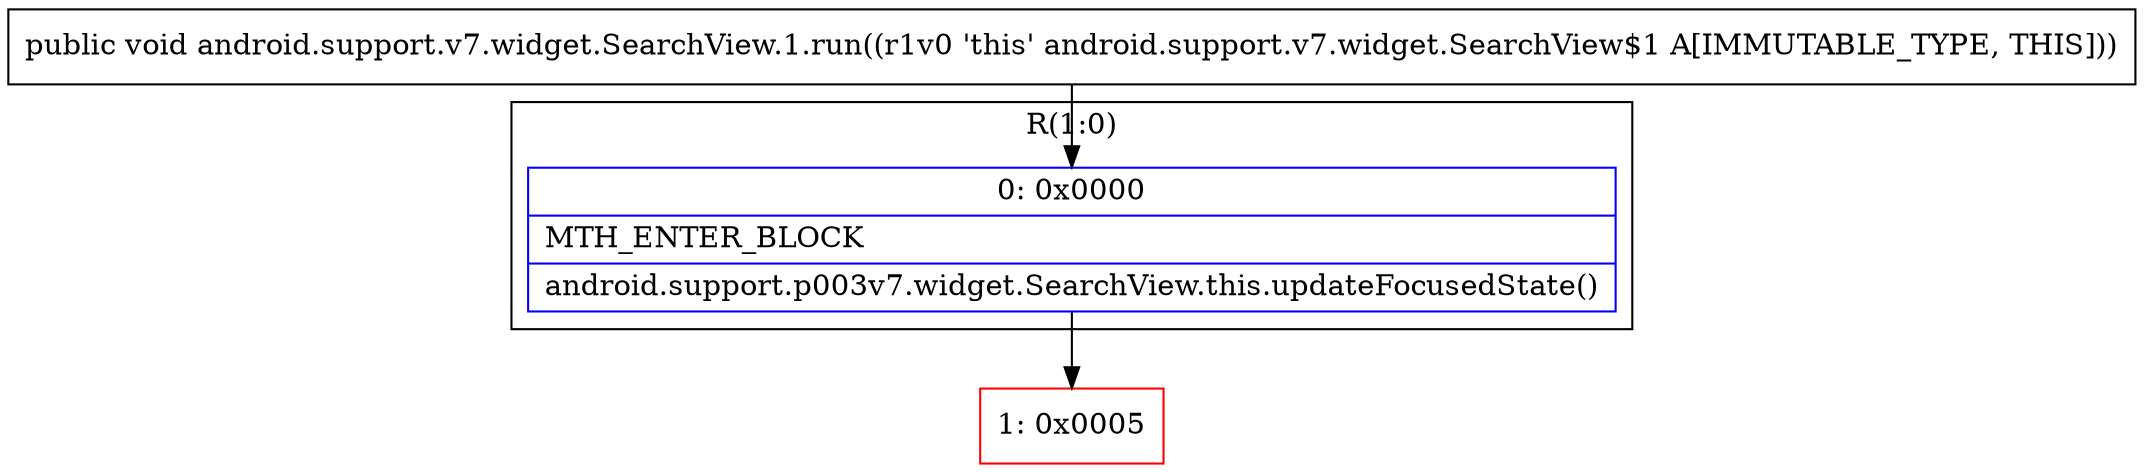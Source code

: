 digraph "CFG forandroid.support.v7.widget.SearchView.1.run()V" {
subgraph cluster_Region_519724328 {
label = "R(1:0)";
node [shape=record,color=blue];
Node_0 [shape=record,label="{0\:\ 0x0000|MTH_ENTER_BLOCK\l|android.support.p003v7.widget.SearchView.this.updateFocusedState()\l}"];
}
Node_1 [shape=record,color=red,label="{1\:\ 0x0005}"];
MethodNode[shape=record,label="{public void android.support.v7.widget.SearchView.1.run((r1v0 'this' android.support.v7.widget.SearchView$1 A[IMMUTABLE_TYPE, THIS])) }"];
MethodNode -> Node_0;
Node_0 -> Node_1;
}

